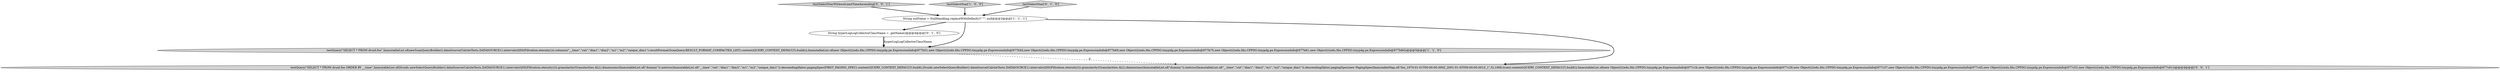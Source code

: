 digraph {
3 [style = filled, label = "String hyperLogLogCollectorClassName = .getName()@@@4@@@['0', '1', '0']", fillcolor = white, shape = ellipse image = "AAA1AAABBB2BBB"];
6 [style = filled, label = "testSelectStarWithoutLimitTimeAscending['0', '0', '1']", fillcolor = lightgray, shape = diamond image = "AAA0AAABBB3BBB"];
5 [style = filled, label = "testQuery(\"SELECT * FROM druid.foo ORDER BY __time\",ImmutableList.of(Druids.newSelectQueryBuilder().dataSource(CalciteTests.DATASOURCE1).intervals(QSS(Filtration.eternity())).granularity(Granularities.ALL).dimensions(ImmutableList.of(\"dummy\")).metrics(ImmutableList.of(\"__time\",\"cnt\",\"dim1\",\"dim2\",\"m1\",\"m2\",\"unique_dim1\")).descending(false).pagingSpec(FIRST_PAGING_SPEC).context(QUERY_CONTEXT_DEFAULT).build(),Druids.newSelectQueryBuilder().dataSource(CalciteTests.DATASOURCE1).intervals(QSS(Filtration.eternity())).granularity(Granularities.ALL).dimensions(ImmutableList.of(\"dummy\")).metrics(ImmutableList.of(\"__time\",\"cnt\",\"dim1\",\"dim2\",\"m1\",\"m2\",\"unique_dim1\")).descending(false).pagingSpec(new PagingSpec(ImmutableMap.of(\"foo_1970-01-01T00:00:00.000Z_2001-01-03T00:00:00.001Z_1\",5),1000,true)).context(QUERY_CONTEXT_DEFAULT).build()),ImmutableList.of(new Object((((edu.fdu.CPPDG.tinypdg.pe.ExpressionInfo@977c1b,new Object((((edu.fdu.CPPDG.tinypdg.pe.ExpressionInfo@977c29,new Object((((edu.fdu.CPPDG.tinypdg.pe.ExpressionInfo@977c37,new Object((((edu.fdu.CPPDG.tinypdg.pe.ExpressionInfo@977c45,new Object((((edu.fdu.CPPDG.tinypdg.pe.ExpressionInfo@977c53,new Object((((edu.fdu.CPPDG.tinypdg.pe.ExpressionInfo@977c61))@@@4@@@['0', '0', '1']", fillcolor = lightgray, shape = ellipse image = "AAA0AAABBB3BBB"];
0 [style = filled, label = "String nullValue = NullHandling.replaceWithDefault()? \"\": null@@@3@@@['1', '1', '1']", fillcolor = white, shape = ellipse image = "AAA0AAABBB1BBB"];
1 [style = filled, label = "testSelectStar['1', '0', '0']", fillcolor = lightgray, shape = diamond image = "AAA0AAABBB1BBB"];
4 [style = filled, label = "testSelectStar['0', '1', '0']", fillcolor = lightgray, shape = diamond image = "AAA0AAABBB2BBB"];
2 [style = filled, label = "testQuery(\"SELECT * FROM druid.foo\",ImmutableList.of(newScanQueryBuilder().dataSource(CalciteTests.DATASOURCE1).intervals(QSS(Filtration.eternity())).columns(\"__time\",\"cnt\",\"dim1\",\"dim2\",\"m1\",\"m2\",\"unique_dim1\").resultFormat(ScanQuery.RESULT_FORMAT_COMPACTED_LIST).context(QUERY_CONTEXT_DEFAULT).build()),ImmutableList.of(new Object((((edu.fdu.CPPDG.tinypdg.pe.ExpressionInfo@977b51,new Object((((edu.fdu.CPPDG.tinypdg.pe.ExpressionInfo@977b5d,new Object((((edu.fdu.CPPDG.tinypdg.pe.ExpressionInfo@977b69,new Object((((edu.fdu.CPPDG.tinypdg.pe.ExpressionInfo@977b75,new Object((((edu.fdu.CPPDG.tinypdg.pe.ExpressionInfo@977b81,new Object((((edu.fdu.CPPDG.tinypdg.pe.ExpressionInfo@977b8d))@@@5@@@['1', '1', '0']", fillcolor = lightgray, shape = ellipse image = "AAA0AAABBB1BBB"];
6->0 [style = bold, label=""];
3->2 [style = solid, label="hyperLogLogCollectorClassName"];
0->2 [style = bold, label=""];
0->5 [style = bold, label=""];
2->5 [style = dashed, label="0"];
0->3 [style = bold, label=""];
3->2 [style = bold, label=""];
4->0 [style = bold, label=""];
1->0 [style = bold, label=""];
}

